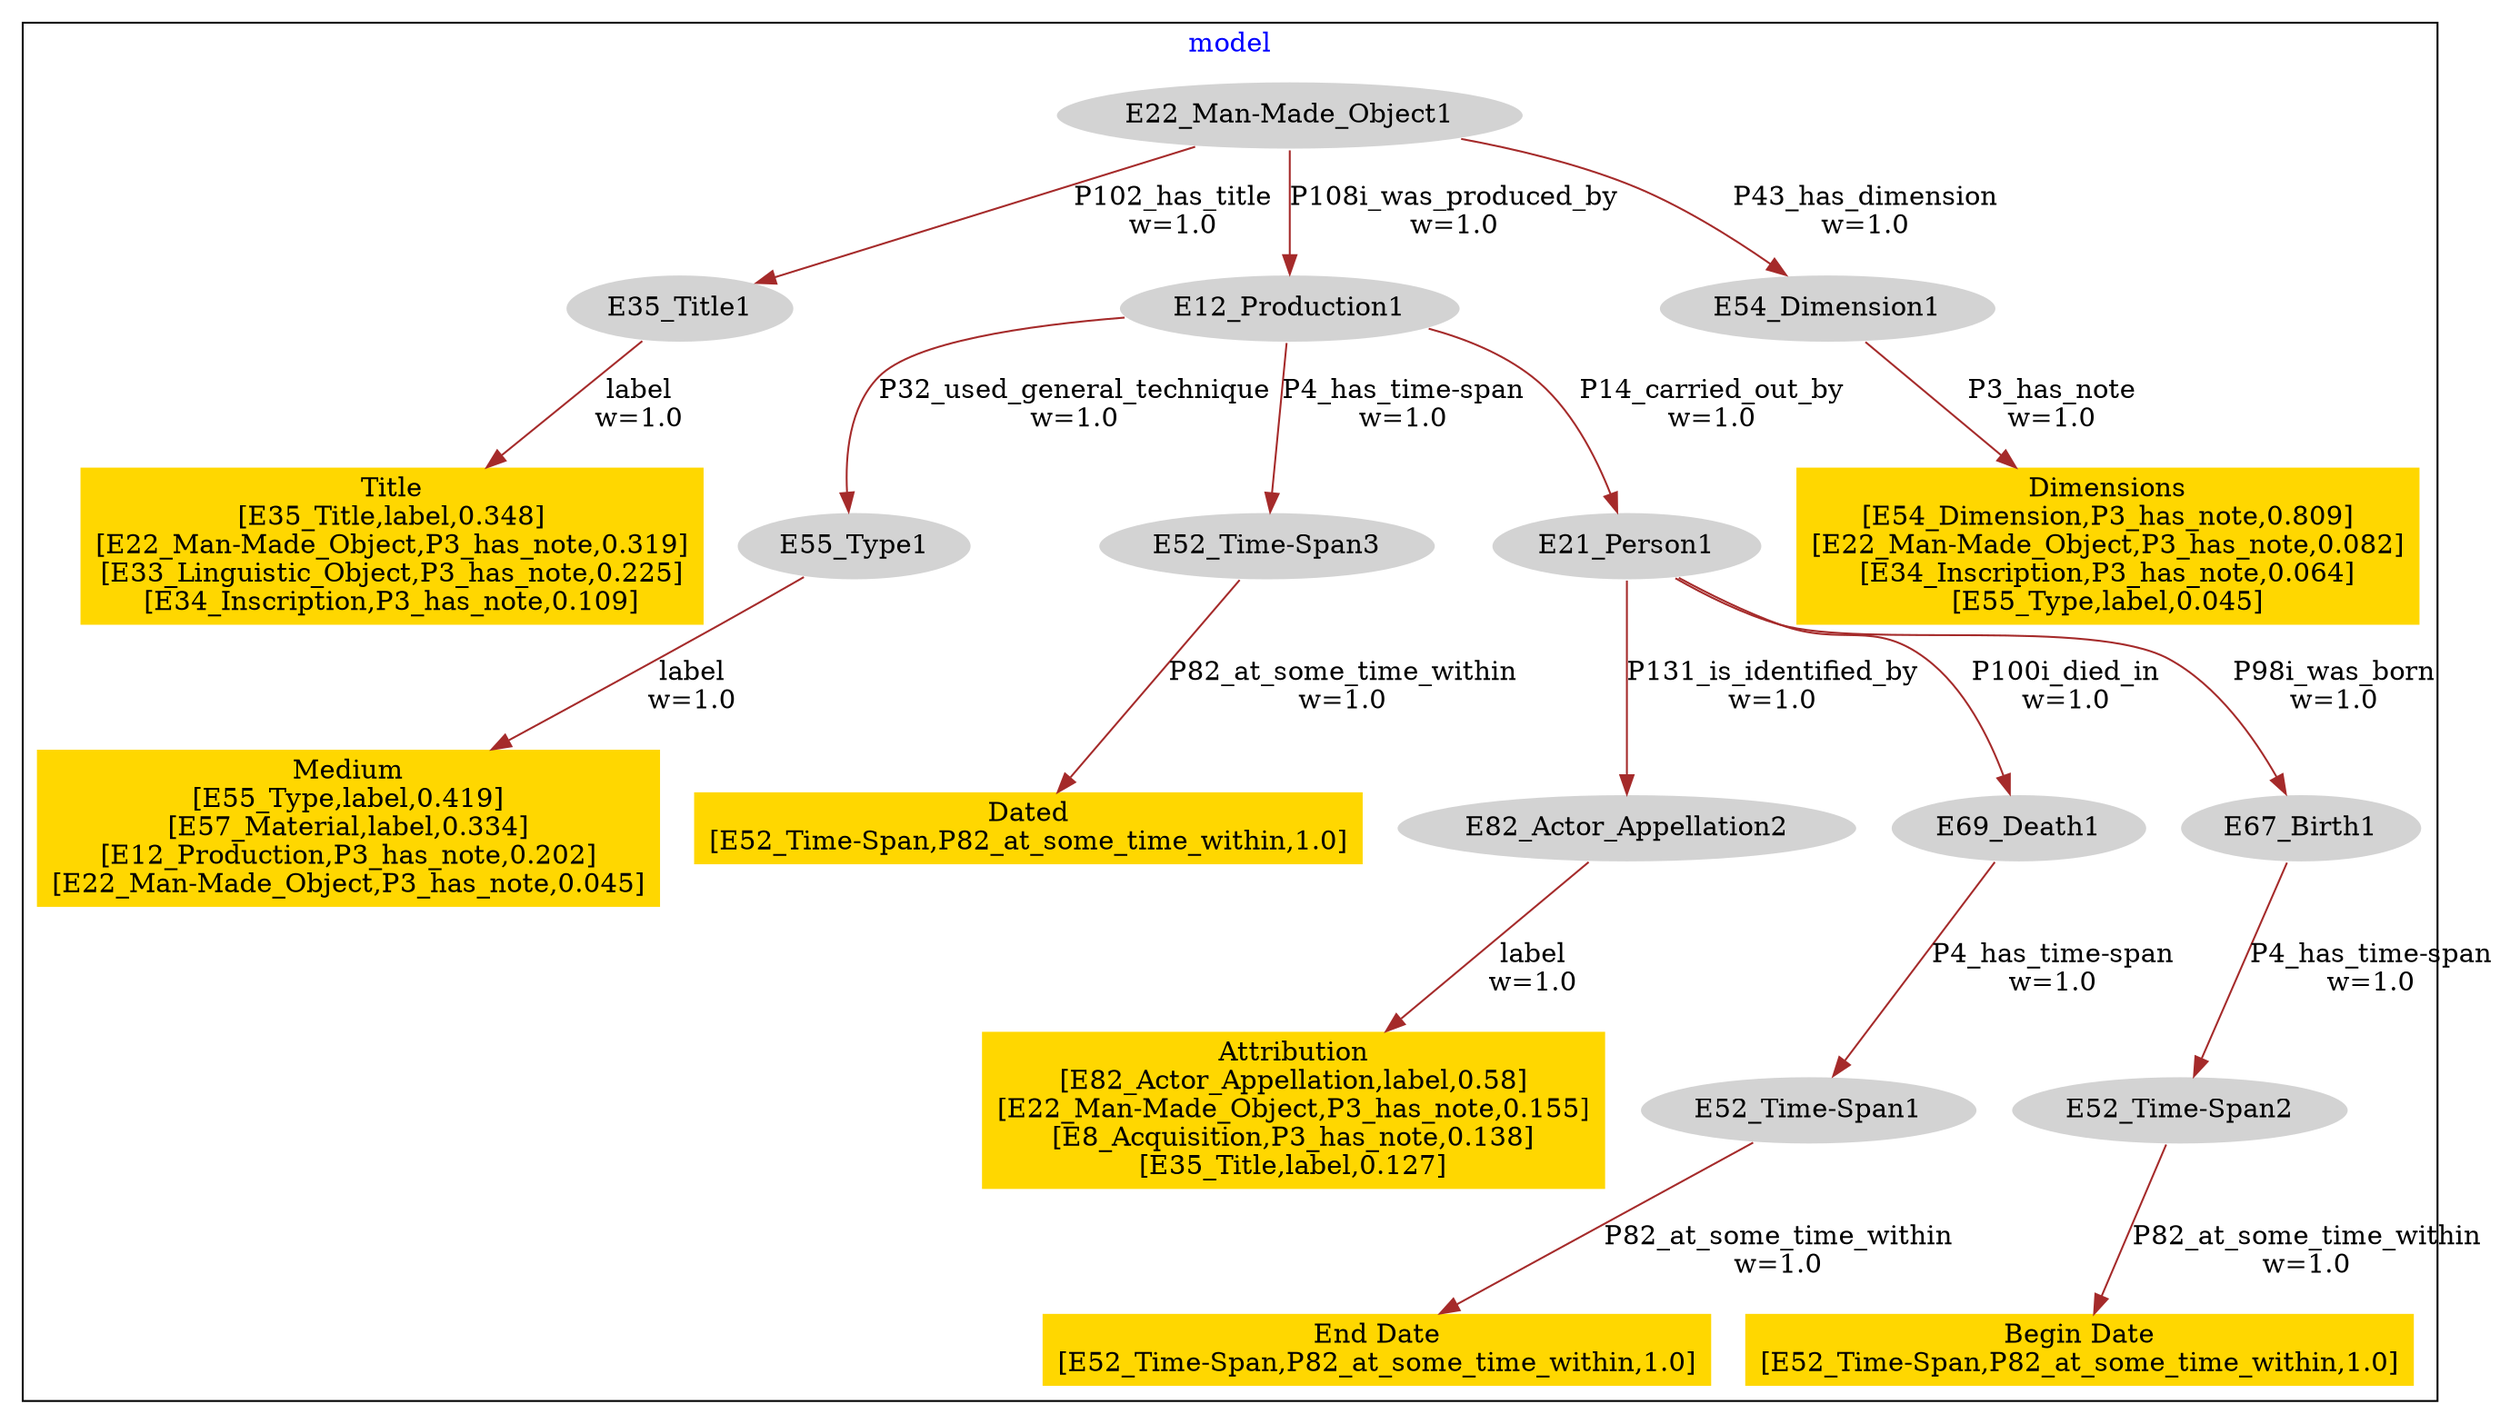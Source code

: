 digraph n0 {
fontcolor="blue"
remincross="true"
label=""
subgraph cluster {
label="model"
n2[style="filled",color="white",fillcolor="lightgray",label="E55_Type1"];
n3[shape="plaintext",style="filled",fillcolor="gold",label="Medium\n[E55_Type,label,0.419]\n[E57_Material,label,0.334]\n[E12_Production,P3_has_note,0.202]\n[E22_Man-Made_Object,P3_has_note,0.045]"];
n4[style="filled",color="white",fillcolor="lightgray",label="E35_Title1"];
n5[shape="plaintext",style="filled",fillcolor="gold",label="Title\n[E35_Title,label,0.348]\n[E22_Man-Made_Object,P3_has_note,0.319]\n[E33_Linguistic_Object,P3_has_note,0.225]\n[E34_Inscription,P3_has_note,0.109]"];
n6[style="filled",color="white",fillcolor="lightgray",label="E22_Man-Made_Object1"];
n7[style="filled",color="white",fillcolor="lightgray",label="E12_Production1"];
n8[style="filled",color="white",fillcolor="lightgray",label="E52_Time-Span3"];
n9[shape="plaintext",style="filled",fillcolor="gold",label="Dated\n[E52_Time-Span,P82_at_some_time_within,1.0]"];
n10[style="filled",color="white",fillcolor="lightgray",label="E82_Actor_Appellation2"];
n11[shape="plaintext",style="filled",fillcolor="gold",label="Attribution\n[E82_Actor_Appellation,label,0.58]\n[E22_Man-Made_Object,P3_has_note,0.155]\n[E8_Acquisition,P3_has_note,0.138]\n[E35_Title,label,0.127]"];
n12[style="filled",color="white",fillcolor="lightgray",label="E21_Person1"];
n13[style="filled",color="white",fillcolor="lightgray",label="E52_Time-Span1"];
n14[shape="plaintext",style="filled",fillcolor="gold",label="End Date\n[E52_Time-Span,P82_at_some_time_within,1.0]"];
n15[style="filled",color="white",fillcolor="lightgray",label="E69_Death1"];
n16[style="filled",color="white",fillcolor="lightgray",label="E54_Dimension1"];
n17[shape="plaintext",style="filled",fillcolor="gold",label="Dimensions\n[E54_Dimension,P3_has_note,0.809]\n[E22_Man-Made_Object,P3_has_note,0.082]\n[E34_Inscription,P3_has_note,0.064]\n[E55_Type,label,0.045]"];
n18[style="filled",color="white",fillcolor="lightgray",label="E52_Time-Span2"];
n19[shape="plaintext",style="filled",fillcolor="gold",label="Begin Date\n[E52_Time-Span,P82_at_some_time_within,1.0]"];
n20[style="filled",color="white",fillcolor="lightgray",label="E67_Birth1"];
}
n2 -> n3[color="brown",fontcolor="black",label="label\nw=1.0"]
n4 -> n5[color="brown",fontcolor="black",label="label\nw=1.0"]
n6 -> n7[color="brown",fontcolor="black",label="P108i_was_produced_by\nw=1.0"]
n7 -> n2[color="brown",fontcolor="black",label="P32_used_general_technique\nw=1.0"]
n6 -> n4[color="brown",fontcolor="black",label="P102_has_title\nw=1.0"]
n8 -> n9[color="brown",fontcolor="black",label="P82_at_some_time_within\nw=1.0"]
n7 -> n8[color="brown",fontcolor="black",label="P4_has_time-span\nw=1.0"]
n10 -> n11[color="brown",fontcolor="black",label="label\nw=1.0"]
n7 -> n12[color="brown",fontcolor="black",label="P14_carried_out_by\nw=1.0"]
n12 -> n10[color="brown",fontcolor="black",label="P131_is_identified_by\nw=1.0"]
n13 -> n14[color="brown",fontcolor="black",label="P82_at_some_time_within\nw=1.0"]
n12 -> n15[color="brown",fontcolor="black",label="P100i_died_in\nw=1.0"]
n15 -> n13[color="brown",fontcolor="black",label="P4_has_time-span\nw=1.0"]
n16 -> n17[color="brown",fontcolor="black",label="P3_has_note\nw=1.0"]
n6 -> n16[color="brown",fontcolor="black",label="P43_has_dimension\nw=1.0"]
n18 -> n19[color="brown",fontcolor="black",label="P82_at_some_time_within\nw=1.0"]
n12 -> n20[color="brown",fontcolor="black",label="P98i_was_born\nw=1.0"]
n20 -> n18[color="brown",fontcolor="black",label="P4_has_time-span\nw=1.0"]
}
